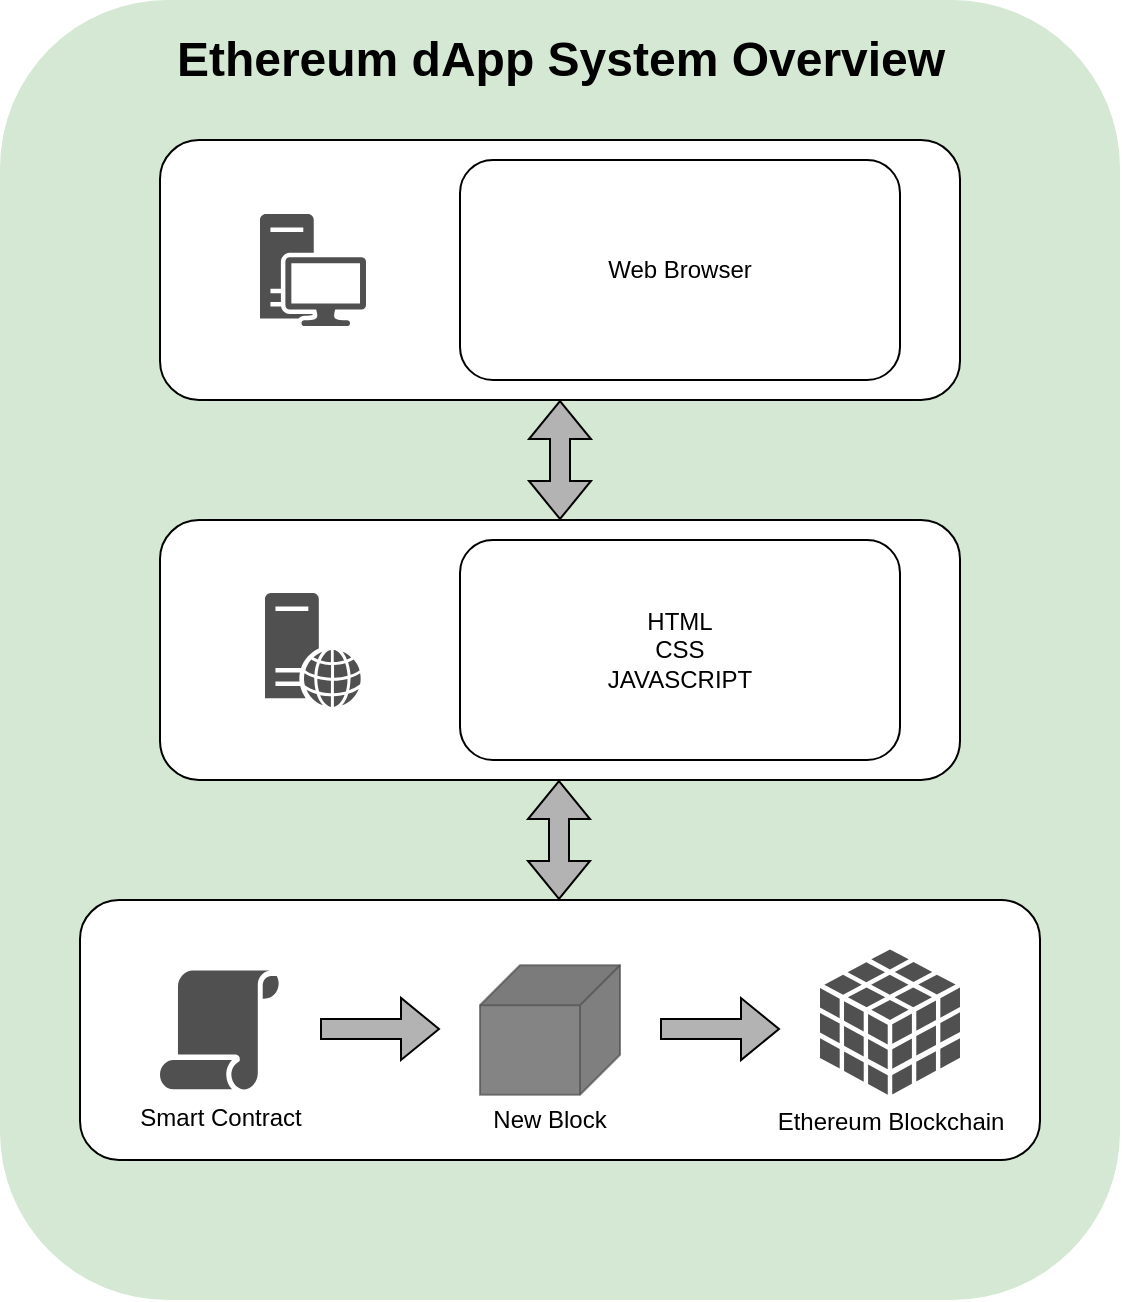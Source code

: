 <mxfile version="20.3.0" type="device"><diagram name="Page-1" id="e7e014a7-5840-1c2e-5031-d8a46d1fe8dd"><mxGraphModel dx="958" dy="865" grid="1" gridSize="10" guides="1" tooltips="1" connect="1" arrows="1" fold="1" page="1" pageScale="1" pageWidth="1169" pageHeight="826" background="none" math="0" shadow="0"><root><mxCell id="0"/><mxCell id="1" parent="0"/><mxCell id="ouYRdrSsaP-BEsZLpvpV-67" value="" style="rounded=1;whiteSpace=wrap;html=1;strokeColor=none;fillColor=#d5e8d4;" vertex="1" parent="1"><mxGeometry x="160" y="40" width="560" height="650" as="geometry"/></mxCell><mxCell id="ouYRdrSsaP-BEsZLpvpV-47" value="" style="rounded=1;whiteSpace=wrap;html=1;" vertex="1" parent="1"><mxGeometry x="240" y="110" width="400" height="130" as="geometry"/></mxCell><mxCell id="ouYRdrSsaP-BEsZLpvpV-48" value="" style="sketch=0;pointerEvents=1;shadow=0;dashed=0;html=1;strokeColor=none;fillColor=#505050;labelPosition=center;verticalLabelPosition=bottom;verticalAlign=top;outlineConnect=0;align=center;shape=mxgraph.office.devices.workstation;" vertex="1" parent="1"><mxGeometry x="290" y="147" width="53" height="56" as="geometry"/></mxCell><mxCell id="ouYRdrSsaP-BEsZLpvpV-49" value="Web Browser" style="rounded=1;whiteSpace=wrap;html=1;" vertex="1" parent="1"><mxGeometry x="390" y="120" width="220" height="110" as="geometry"/></mxCell><mxCell id="ouYRdrSsaP-BEsZLpvpV-51" value="" style="rounded=1;whiteSpace=wrap;html=1;" vertex="1" parent="1"><mxGeometry x="240" y="300" width="400" height="130" as="geometry"/></mxCell><mxCell id="ouYRdrSsaP-BEsZLpvpV-53" value="" style="sketch=0;pointerEvents=1;shadow=0;dashed=0;html=1;strokeColor=none;fillColor=#505050;labelPosition=center;verticalLabelPosition=bottom;verticalAlign=top;outlineConnect=0;align=center;shape=mxgraph.office.servers.web_server;" vertex="1" parent="1"><mxGeometry x="292.5" y="336.5" width="48" height="57" as="geometry"/></mxCell><mxCell id="ouYRdrSsaP-BEsZLpvpV-54" value="HTML&lt;br&gt;CSS&lt;br&gt;JAVASCRIPT" style="rounded=1;whiteSpace=wrap;html=1;" vertex="1" parent="1"><mxGeometry x="390" y="310" width="220" height="110" as="geometry"/></mxCell><mxCell id="ouYRdrSsaP-BEsZLpvpV-55" value="" style="rounded=1;whiteSpace=wrap;html=1;" vertex="1" parent="1"><mxGeometry x="200" y="490" width="480" height="130" as="geometry"/></mxCell><mxCell id="ouYRdrSsaP-BEsZLpvpV-57" value="Ethereum Blockchain" style="sketch=0;shadow=0;dashed=0;html=1;strokeColor=none;fillColor=#505050;labelPosition=center;verticalLabelPosition=bottom;verticalAlign=top;outlineConnect=0;align=center;shape=mxgraph.office.databases.database_cube;" vertex="1" parent="1"><mxGeometry x="570" y="514.75" width="70" height="72.63" as="geometry"/></mxCell><mxCell id="ouYRdrSsaP-BEsZLpvpV-58" value="Smart Contract&lt;br&gt;" style="sketch=0;pointerEvents=1;shadow=0;dashed=0;html=1;strokeColor=none;fillColor=#505050;labelPosition=center;verticalLabelPosition=bottom;verticalAlign=top;outlineConnect=0;align=center;shape=mxgraph.office.security.policy;" vertex="1" parent="1"><mxGeometry x="240" y="525.26" width="60" height="59.49" as="geometry"/></mxCell><mxCell id="ouYRdrSsaP-BEsZLpvpV-59" value="" style="shape=cube;whiteSpace=wrap;html=1;boundedLbl=1;backgroundOutline=1;darkOpacity=0.05;darkOpacity2=0.1;direction=south;strokeColor=#505050;fillColor=#505050;opacity=70;" vertex="1" parent="1"><mxGeometry x="400" y="522.63" width="70" height="64.75" as="geometry"/></mxCell><mxCell id="ouYRdrSsaP-BEsZLpvpV-61" value="" style="shape=flexArrow;endArrow=classic;startArrow=classic;html=1;rounded=0;entryX=0.5;entryY=1;entryDx=0;entryDy=0;exitX=0.5;exitY=0;exitDx=0;exitDy=0;fillColor=#B3B3B3;" edge="1" parent="1" source="ouYRdrSsaP-BEsZLpvpV-51" target="ouYRdrSsaP-BEsZLpvpV-47"><mxGeometry width="100" height="100" relative="1" as="geometry"><mxPoint x="410" y="380" as="sourcePoint"/><mxPoint x="510" y="280" as="targetPoint"/></mxGeometry></mxCell><mxCell id="ouYRdrSsaP-BEsZLpvpV-62" value="" style="shape=flexArrow;endArrow=classic;startArrow=classic;html=1;rounded=0;entryX=0.5;entryY=1;entryDx=0;entryDy=0;exitX=0.5;exitY=0;exitDx=0;exitDy=0;fillColor=#B3B3B3;" edge="1" parent="1"><mxGeometry width="100" height="100" relative="1" as="geometry"><mxPoint x="439.5" y="490" as="sourcePoint"/><mxPoint x="439.5" y="430" as="targetPoint"/></mxGeometry></mxCell><mxCell id="ouYRdrSsaP-BEsZLpvpV-64" value="New Block" style="text;html=1;strokeColor=none;fillColor=none;align=center;verticalAlign=middle;whiteSpace=wrap;rounded=0;opacity=70;" vertex="1" parent="1"><mxGeometry x="400" y="584.75" width="70" height="30" as="geometry"/></mxCell><mxCell id="ouYRdrSsaP-BEsZLpvpV-65" value="" style="shape=flexArrow;endArrow=classic;html=1;rounded=0;fillColor=#B3B3B3;" edge="1" parent="1"><mxGeometry width="50" height="50" relative="1" as="geometry"><mxPoint x="320" y="554.49" as="sourcePoint"/><mxPoint x="380" y="554.49" as="targetPoint"/></mxGeometry></mxCell><mxCell id="ouYRdrSsaP-BEsZLpvpV-66" value="" style="shape=flexArrow;endArrow=classic;html=1;rounded=0;fillColor=#B3B3B3;" edge="1" parent="1"><mxGeometry width="50" height="50" relative="1" as="geometry"><mxPoint x="490" y="554.51" as="sourcePoint"/><mxPoint x="550" y="554.51" as="targetPoint"/></mxGeometry></mxCell><mxCell id="ouYRdrSsaP-BEsZLpvpV-68" value="Ethereum dApp System Overview" style="text;strokeColor=none;fillColor=none;html=1;fontSize=24;fontStyle=1;verticalAlign=middle;align=center;" vertex="1" parent="1"><mxGeometry x="390" y="50" width="100" height="40" as="geometry"/></mxCell></root></mxGraphModel></diagram></mxfile>